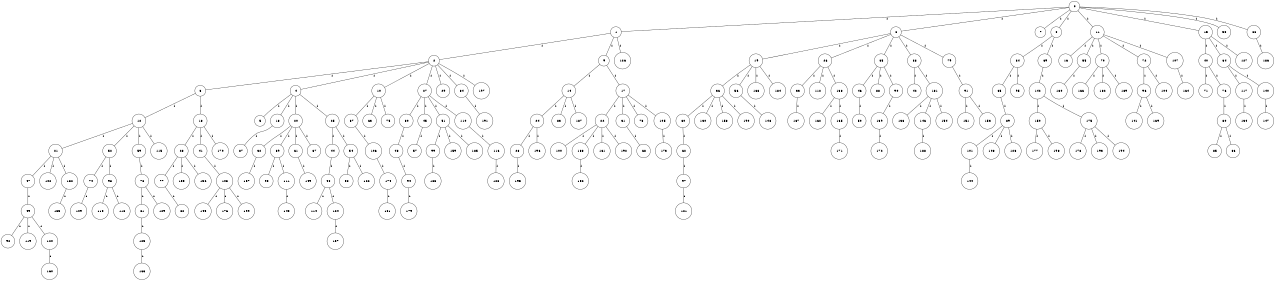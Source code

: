 graph G {
size="8.5,11;"
ratio = "expand;"
fixedsize="true;"
overlap="scale;"
node[shape=circle,width=.12,hight=.12,fontsize=12]
edge[fontsize=12]

0[label=" 0" color=black, pos="2.2757682,0.26105206!"];
1[label=" 1" color=black, pos="1.5726756,1.2695688!"];
2[label=" 2" color=black, pos="1.168383,2.7098162!"];
3[label=" 3" color=black, pos="2.1878355,2.6794841!"];
4[label=" 4" color=black, pos="2.4404124,1.150416!"];
5[label=" 5" color=black, pos="0.29952992,0.56928632!"];
6[label=" 6" color=black, pos="0.53657776,1.0476632!"];
7[label=" 7" color=black, pos="0.30047725,0.36934202!"];
8[label=" 8" color=black, pos="0.58622536,1.9428907!"];
9[label=" 9" color=black, pos="0.30967428,2.7586788!"];
10[label=" 10" color=black, pos="1.8886921,2.4763457!"];
11[label=" 11" color=black, pos="0.6338289,0.69493438!"];
12[label=" 12" color=black, pos="1.5784977,0.67006742!"];
13[label=" 13" color=black, pos="2.4138536,2.8066346!"];
14[label=" 14" color=black, pos="1.5093992,1.1771452!"];
15[label=" 15" color=black, pos="1.5284351,0.38612196!"];
16[label=" 16" color=black, pos="1.1768813,2.2735615!"];
17[label=" 17" color=black, pos="2.5414721,2.9646129!"];
18[label=" 18" color=black, pos="2.5007352,1.5066918!"];
19[label=" 19" color=black, pos="1.5967884,2.2088054!"];
20[label=" 20" color=black, pos="1.0469766,0.053313697!"];
21[label=" 21" color=black, pos="1.1182266,0.41126143!"];
22[label=" 22" color=black, pos="2.714246,0.43750232!"];
23[label=" 23" color=black, pos="2.1348938,0.35734161!"];
24[label=" 24" color=black, pos="2.1526369,0.79833072!"];
25[label=" 25" color=black, pos="2.6631434,2.1242732!"];
26[label=" 26" color=black, pos="2.2039022,1.2984427!"];
27[label=" 27" color=black, pos="2.8325912,1.9759767!"];
28[label=" 28" color=black, pos="2.3861209,2.3403978!"];
29[label=" 29" color=black, pos="2.8892387,2.1319734!"];
30[label=" 30" color=black, pos="0.3400659,0.84616575!"];
31[label=" 31" color=black, pos="1.3931,2.7867349!"];
32[label=" 32" color=black, pos="2.8344105,2.2398459!"];
33[label=" 33" color=black, pos="1.3480092,2.6614324!"];
34[label=" 34" color=black, pos="2.9950841,1.352602!"];
35[label=" 35" color=black, pos="0.46712314,1.707243!"];
36[label=" 36" color=black, pos="0.35786915,2.3575916!"];
37[label=" 37" color=black, pos="2.7993002,0.85059245!"];
38[label=" 38" color=black, pos="2.0590407,1.6143258!"];
39[label=" 39" color=black, pos="0.90026557,2.9978775!"];
40[label=" 40" color=black, pos="2.9861263,2.2322298!"];
41[label=" 41" color=black, pos="1.6018426,1.8860469!"];
42[label=" 42" color=black, pos="1.8535373,2.424602!"];
43[label=" 43" color=black, pos="2.5672277,1.1739045!"];
44[label=" 44" color=black, pos="2.1794859,2.1722047!"];
45[label=" 45" color=black, pos="1.0210611,1.1181521!"];
46[label=" 46" color=black, pos="2.7195553,2.5322423!"];
47[label=" 47" color=black, pos="1.1335386,0.35449691!"];
48[label=" 48" color=black, pos="0.76784327,1.4538004!"];
49[label=" 49" color=black, pos="2.480389,2.9666125!"];
50[label=" 50" color=black, pos="0.57849634,2.6545866!"];
51[label=" 51" color=black, pos="2.5230595,2.0708209!"];
52[label=" 52" color=black, pos="0.35998716,2.6813315!"];
53[label=" 53" color=black, pos="0.26582272,2.4611499!"];
54[label=" 54" color=black, pos="0.53196153,0.60519893!"];
55[label=" 55" color=black, pos="2.5235121,0.78516506!"];
56[label=" 56" color=black, pos="1.5464226,1.6610412!"];
57[label=" 57" color=black, pos="1.5788129,1.3607378!"];
58[label=" 58" color=black, pos="2.0188682,2.3030333!"];
59[label=" 59" color=black, pos="2.8438155,1.2444732!"];
60[label=" 60" color=black, pos="1.6168798,1.5848509!"];
61[label=" 61" color=black, pos="2.7252884,1.8680805!"];
62[label=" 62" color=black, pos="2.039393,2.92275!"];
63[label=" 63" color=black, pos="0.43297531,0.8542605!"];
64[label=" 64" color=black, pos="1.9468806,2.0062095!"];
65[label=" 65" color=black, pos="2.1429554,0.68300272!"];
66[label=" 66" color=black, pos="1.3822716,0.70375142!"];
67[label=" 67" color=black, pos="1.3598902,1.4298898!"];
68[label=" 68" color=black, pos="0.87402941,1.8594725!"];
69[label=" 69" color=black, pos="0.060741399,0.85656768!"];
70[label=" 70" color=black, pos="0.20083247,0.66303957!"];
71[label=" 71" color=black, pos="0.48723284,1.6132057!"];
72[label=" 72" color=black, pos="0.032601759,0.95980695!"];
73[label=" 73" color=black, pos="2.9863624,1.3373808!"];
74[label=" 74" color=black, pos="0.62884566,2.5947211!"];
75[label=" 75" color=black, pos="0.98935689,0.96550582!"];
76[label=" 76" color=black, pos="1.0393515,1.4627041!"];
77[label=" 77" color=black, pos="0.55253128,0.20022734!"];
78[label=" 78" color=black, pos="1.0985895,0.38717152!"];
79[label=" 79" color=black, pos="0.38056698,0.019935782!"];
80[label=" 80" color=black, pos="2.6197923,0.5887259!"];
81[label=" 81" color=black, pos="1.6225524,1.9747887!"];
82[label=" 82" color=black, pos="0.96723893,1.2401339!"];
83[label=" 83" color=black, pos="2.5941207,1.8199821!"];
84[label=" 84" color=black, pos="2.030618,0.73356516!"];
85[label=" 85" color=black, pos="1.601958,1.336513!"];
86[label=" 86" color=black, pos="2.7970594,1.2863698!"];
87[label=" 87" color=black, pos="1.7240618,0.59079513!"];
88[label=" 88" color=black, pos="0.28604828,1.9500088!"];
89[label=" 89" color=black, pos="2.1056277,1.1599987!"];
90[label=" 90" color=black, pos="0.49430737,2.0294625!"];
91[label=" 91" color=black, pos="2.6057724,0.72190036!"];
92[label=" 92" color=black, pos="1.1321308,0.21953967!"];
93[label=" 93" color=black, pos="0.38925802,1.4346362!"];
94[label=" 94" color=black, pos="2.2797373,1.3639438!"];
95[label=" 95" color=black, pos="1.0273115,0.3476531!"];
96[label=" 96" color=black, pos="0.13425998,1.2219605!"];
97[label=" 97" color=black, pos="1.2224594,1.3127544!"];
98[label=" 98" color=black, pos="0.78209188,1.8051949!"];
99[label=" 99" color=black, pos="1.1916615,1.0242547!"];
100[label=" 100" color=black, pos="0.98256077,0.05788101!"];
101[label=" 101" color=black, pos="1.799847,2.5581362!"];
102[label=" 102" color=black, pos="2.2135232,0.083383317!"];
103[label=" 103" color=black, pos="1.876819,2.5541945!"];
104[label=" 104" color=black, pos="0.72869831,2.2509667!"];
105[label=" 105" color=black, pos="0.15811418,0.6679245!"];
106[label=" 106" color=black, pos="2.9059379,0.32807033!"];
107[label=" 107" color=black, pos="1.0002146,1.4213916!"];
108[label=" 108" color=black, pos="0.59611932,0.35459419!"];
109[label=" 109" color=black, pos="1.9717898,1.4755507!"];
110[label=" 110" color=black, pos="2.8348104,1.4261477!"];
111[label=" 111" color=black, pos="1.9899704,0.72270836!"];
112[label=" 112" color=black, pos="0.75649711,2.6698264!"];
113[label=" 113" color=black, pos="2.5373961,1.8548174!"];
114[label=" 114" color=black, pos="1.8108703,0.54093335!"];
115[label=" 115" color=black, pos="2.5352127,0.79386035!"];
116[label=" 116" color=black, pos="2.4415976,2.5272984!"];
117[label=" 117" color=black, pos="1.061185,0.59870048!"];
118[label=" 118" color=black, pos="2.561783,2.6076248!"];
119[label=" 119" color=black, pos="0.0051903185,2.2704221!"];
120[label=" 120" color=black, pos="1.3040082,1.6762987!"];
121[label=" 121" color=black, pos="1.2779994,1.2847382!"];
122[label=" 122" color=black, pos="1.7140038,1.8999547!"];
123[label=" 123" color=black, pos="1.7879966,2.3805485!"];
124[label=" 124" color=black, pos="1.8422696,0.64298165!"];
125[label=" 125" color=black, pos="0.91069587,1.7994499!"];
126[label=" 126" color=black, pos="2.2665303,1.0242322!"];
127[label=" 127" color=black, pos="2.7374079,2.033408!"];
128[label=" 128" color=black, pos="1.2349028,1.8828203!"];
129[label=" 129" color=black, pos="1.2408229,0.60177194!"];
130[label=" 130" color=black, pos="2.9932301,1.2040431!"];
131[label=" 131" color=black, pos="0.19554161,0.010820832!"];
132[label=" 132" color=black, pos="0.49243849,0.94126568!"];
133[label=" 133" color=black, pos="0.89548461,0.87561322!"];
134[label=" 134" color=black, pos="0.14779028,2.4337355!"];
135[label=" 135" color=black, pos="0.19449977,2.9266142!"];
136[label=" 136" color=black, pos="0.17685033,0.94230479!"];
137[label=" 137" color=black, pos="1.976993,2.3724999!"];
138[label=" 138" color=black, pos="1.0458033,2.7514498!"];
139[label=" 139" color=black, pos="0.16113465,2.2791561!"];
140[label=" 140" color=black, pos="1.4160731,2.0567075!"];
141[label=" 141" color=black, pos="2.9611374,2.4735726!"];
142[label=" 142" color=black, pos="2.8321662,2.9941258!"];
143[label=" 143" color=black, pos="2.3744517,0.45606853!"];
144[label=" 144" color=black, pos="0.73017447,0.9689752!"];
145[label=" 145" color=black, pos="2.9424501,2.6773906!"];
146[label=" 146" color=black, pos="1.9180181,1.2295983!"];
147[label=" 147" color=black, pos="2.191111,1.7327259!"];
148[label=" 148" color=black, pos="1.7291762,0.91874184!"];
149[label=" 149" color=black, pos="1.7217541,0.79924119!"];
150[label=" 150" color=black, pos="0.29962259,2.5805862!"];
151[label=" 151" color=black, pos="2.7141069,1.2253763!"];
152[label=" 152" color=black, pos="1.4350281,1.1514489!"];
153[label=" 153" color=black, pos="1.5358265,2.3657315!"];
154[label=" 154" color=black, pos="0.25767995,2.5329973!"];
155[label=" 155" color=black, pos="1.1040842,2.0559751!"];
156[label=" 156" color=black, pos="2.0551565,0.52357399!"];
157[label=" 157" color=black, pos="1.3670314,0.33083088!"];
158[label=" 158" color=black, pos="1.1161822,2.3407283!"];
159[label=" 159" color=black, pos="0.94807186,0.27457051!"];
160[label=" 160" color=black, pos="2.760456,2.7605781!"];
161[label=" 161" color=black, pos="0.25485895,1.7501272!"];
162[label=" 162" color=black, pos="2.7216394,1.9613299!"];
163[label=" 163" color=black, pos="0.54884764,2.6589841!"];
164[label=" 164" color=black, pos="0.99202194,1.3809148!"];
165[label=" 165" color=black, pos="1.5053732,1.0257074!"];
166[label=" 166" color=black, pos="2.6231628,1.4518445!"];
167[label=" 167" color=black, pos="0.93254018,1.9543346!"];
168[label=" 168" color=black, pos="0.15243441,1.9892788!"];
169[label=" 169" color=black, pos="0.84122221,2.9198323!"];
170[label=" 170" color=black, pos="1.0225304,2.3885852!"];
171[label=" 171" color=black, pos="1.8984671,1.1753823!"];
172[label=" 172" color=black, pos="2.2301273,2.2495424!"];
173[label=" 173" color=black, pos="0.2680427,2.3570559!"];
174[label=" 174" color=black, pos="0.64168537,0.46244011!"];
175[label=" 175" color=black, pos="1.5353154,2.2672218!"];
176[label=" 176" color=black, pos="1.1316873,0.0950432!"];
177[label=" 177" color=black, pos="2.9959065,1.5357711!"];
178[label=" 178" color=black, pos="1.8960376,2.5898151!"];
179[label=" 179" color=black, pos="2.9719256,1.6849937!"];
180[label=" 180" color=black, pos="1.3214943,0.93755346!"];
181[label=" 181" color=black, pos="0.20978584,2.4807425!"];
182[label=" 182" color=black, pos="2.1035098,0.42569677!"];
183[label=" 183" color=black, pos="2.3599573,0.3265751!"];
184[label=" 184" color=black, pos="1.9494191,1.4645542!"];
185[label=" 185" color=black, pos="2.4364938,1.9637626!"];
186[label=" 186" color=black, pos="0.92468166,1.127036!"];
187[label=" 187" color=black, pos="2.318775,2.0986602!"];
188[label=" 188" color=black, pos="0.7465658,1.2298064!"];
189[label=" 189" color=black, pos="1.330823,2.8078229!"];
190[label=" 190" color=black, pos="2.6537315,0.073158117!"];
191[label=" 191" color=black, pos="0.92643817,1.5053335!"];
192[label=" 192" color=black, pos="2.8213515,0.82118292!"];
193[label=" 193" color=black, pos="0.97021301,0.5903766!"];
194[label=" 194" color=black, pos="0.3385232,1.7915019!"];
195[label=" 195" color=black, pos="1.5294423,0.29756751!"];
196[label=" 196" color=black, pos="1.9263757,2.2323597!"];
197[label=" 197" color=black, pos="2.2379228,1.6915316!"];
198[label=" 198" color=black, pos="1.2737022,2.9053432!"];
199[label=" 199" color=black, pos="0.16442295,1.0759977!"];
0--1[label="1"]
0--6[label="1"]
0--7[label="1"]
0--8[label="1"]
0--11[label="1"]
0--15[label="1"]
0--53[label="1"]
0--66[label="1"]
1--2[label="1"]
1--9[label="1"]
1--126[label="1"]
2--3[label="1"]
2--4[label="1"]
2--10[label="1"]
2--27[label="1"]
2--29[label="1"]
2--84[label="1"]
2--197[label="1"]
3--12[label="1"]
3--18[label="1"]
4--5[label="1"]
4--13[label="1"]
4--20[label="1"]
4--25[label="1"]
6--19[label="1"]
6--26[label="1"]
6--35[label="1"]
6--38[label="1"]
6--79[label="1"]
8--34[label="1"]
8--69[label="1"]
9--14[label="1"]
9--17[label="1"]
10--37[label="1"]
10--63[label="1"]
10--75[label="1"]
11--16[label="1"]
11--55[label="1"]
11--70[label="1"]
11--72[label="1"]
11--107[label="1"]
12--21[label="1"]
12--52[label="1"]
12--59[label="1"]
12--115[label="1"]
13--87[label="1"]
14--24[label="1"]
14--83[label="1"]
14--187[label="1"]
15--40[label="1"]
15--64[label="1"]
15--127[label="1"]
17--22[label="1"]
17--31[label="1"]
17--73[label="1"]
17--105[label="1"]
18--23[label="1"]
18--41[label="1"]
18--170[label="1"]
19--36[label="1"]
19--56[label="1"]
19--168[label="1"]
19--184[label="1"]
20--32[label="1"]
20--39[label="1"]
20--61[label="1"]
20--67[label="1"]
21--47[label="1"]
21--102[label="1"]
21--132[label="1"]
22--100[label="1"]
22--133[label="1"]
22--161[label="1"]
22--192[label="1"]
23--77[label="1"]
23--155[label="1"]
23--156[label="1"]
24--28[label="1"]
24--196[label="1"]
25--44[label="1"]
25--54[label="1"]
26--33[label="1"]
26--112[label="1"]
26--138[label="1"]
27--30[label="1"]
27--45[label="1"]
27--51[label="1"]
27--110[label="1"]
28--195[label="1"]
30--43[label="1"]
31--68[label="1"]
32--157[label="1"]
33--167[label="1"]
34--65[label="1"]
34--95[label="1"]
35--46[label="1"]
35--88[label="1"]
35--90[label="1"]
36--60[label="1"]
36--130[label="1"]
36--158[label="1"]
36--190[label="1"]
37--106[label="1"]
38--42[label="1"]
38--131[label="1"]
39--93[label="1"]
39--111[label="1"]
40--71[label="1"]
40--76[label="1"]
41--103[label="1"]
43--94[label="1"]
44--48[label="1"]
45--57[label="1"]
46--50[label="1"]
47--49[label="1"]
48--114[label="1"]
48--124[label="1"]
49--92[label="1"]
49--119[label="1"]
49--120[label="1"]
51--99[label="1"]
51--159[label="1"]
51--185[label="1"]
52--74[label="1"]
52--98[label="1"]
54--58[label="1"]
54--122[label="1"]
55--180[label="1"]
56--148[label="1"]
59--78[label="1"]
60--62[label="1"]
61--149[label="1"]
62--97[label="1"]
64--117[label="1"]
64--140[label="1"]
65--89[label="1"]
66--186[label="1"]
69--142[label="1"]
70--166[label="1"]
70--182[label="1"]
70--189[label="1"]
72--96[label="1"]
72--104[label="1"]
74--109[label="1"]
76--80[label="1"]
77--82[label="1"]
78--81[label="1"]
78--129[label="1"]
79--91[label="1"]
80--85[label="1"]
80--86[label="1"]
81--125[label="1"]
84--191[label="1"]
89--101[label="1"]
89--108[label="1"]
89--123[label="1"]
90--139[label="1"]
91--151[label="1"]
91--153[label="1"]
94--179[label="1"]
96--141[label="1"]
96--169[label="1"]
97--121[label="1"]
98--113[label="1"]
98--118[label="1"]
99--183[label="1"]
101--144[label="1"]
103--145[label="1"]
103--176[label="1"]
103--199[label="1"]
105--173[label="1"]
106--174[label="1"]
107--164[label="1"]
110--116[label="1"]
111--143[label="1"]
116--128[label="1"]
117--134[label="1"]
120--160[label="1"]
124--137[label="1"]
125--163[label="1"]
131--136[label="1"]
131--146[label="1"]
131--154[label="1"]
132--135[label="1"]
133--152[label="1"]
138--162[label="1"]
138--165[label="1"]
139--172[label="1"]
140--147[label="1"]
142--150[label="1"]
142--175[label="1"]
146--188[label="1"]
150--177[label="1"]
150--198[label="1"]
165--171[label="1"]
174--181[label="1"]
175--178[label="1"]
175--193[label="1"]
175--194[label="1"]

}
